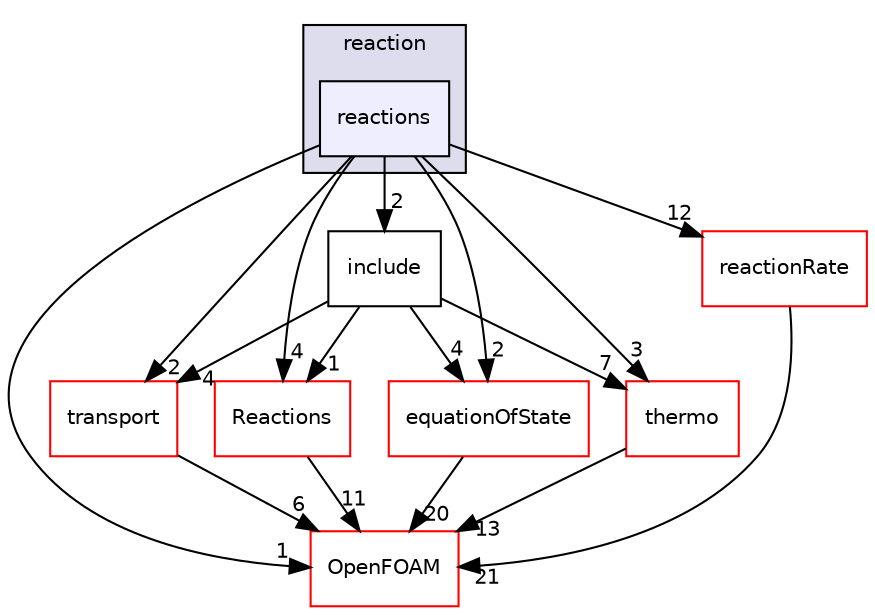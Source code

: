 digraph "src/thermophysicalModels/specie/reaction/reactions" {
  bgcolor=transparent;
  compound=true
  node [ fontsize="10", fontname="Helvetica"];
  edge [ labelfontsize="10", labelfontname="Helvetica"];
  subgraph clusterdir_8e22d7bb5211f38d4629fa6608cf6410 {
    graph [ bgcolor="#ddddee", pencolor="black", label="reaction" fontname="Helvetica", fontsize="10", URL="dir_8e22d7bb5211f38d4629fa6608cf6410.html"]
  dir_8e13188b11d4c55bfed76418f20cd2bc [shape=box, label="reactions", style="filled", fillcolor="#eeeeff", pencolor="black", URL="dir_8e13188b11d4c55bfed76418f20cd2bc.html"];
  }
  dir_c33051a76953a582918a8b8685a5d648 [shape=box label="transport" color="red" URL="dir_c33051a76953a582918a8b8685a5d648.html"];
  dir_6df6717126315845253e3389d84631ef [shape=box label="Reactions" color="red" URL="dir_6df6717126315845253e3389d84631ef.html"];
  dir_f6178c4a32c891ac3a18c9e9fb558e23 [shape=box label="equationOfState" color="red" URL="dir_f6178c4a32c891ac3a18c9e9fb558e23.html"];
  dir_0b3172b66393f2c7ce0778392f9f1c0a [shape=box label="reactionRate" color="red" URL="dir_0b3172b66393f2c7ce0778392f9f1c0a.html"];
  dir_52d55d2fbf4a26d00084c41bddaf4722 [shape=box label="thermo" color="red" URL="dir_52d55d2fbf4a26d00084c41bddaf4722.html"];
  dir_b55d228163c0a2e873957eb688462e1f [shape=box label="include" URL="dir_b55d228163c0a2e873957eb688462e1f.html"];
  dir_c5473ff19b20e6ec4dfe5c310b3778a8 [shape=box label="OpenFOAM" color="red" URL="dir_c5473ff19b20e6ec4dfe5c310b3778a8.html"];
  dir_c33051a76953a582918a8b8685a5d648->dir_c5473ff19b20e6ec4dfe5c310b3778a8 [headlabel="6", labeldistance=1.5 headhref="dir_002982_001898.html"];
  dir_6df6717126315845253e3389d84631ef->dir_c5473ff19b20e6ec4dfe5c310b3778a8 [headlabel="11", labeldistance=1.5 headhref="dir_002961_001898.html"];
  dir_f6178c4a32c891ac3a18c9e9fb558e23->dir_c5473ff19b20e6ec4dfe5c310b3778a8 [headlabel="20", labeldistance=1.5 headhref="dir_001244_001898.html"];
  dir_0b3172b66393f2c7ce0778392f9f1c0a->dir_c5473ff19b20e6ec4dfe5c310b3778a8 [headlabel="21", labeldistance=1.5 headhref="dir_002946_001898.html"];
  dir_52d55d2fbf4a26d00084c41bddaf4722->dir_c5473ff19b20e6ec4dfe5c310b3778a8 [headlabel="13", labeldistance=1.5 headhref="dir_002970_001898.html"];
  dir_b55d228163c0a2e873957eb688462e1f->dir_c33051a76953a582918a8b8685a5d648 [headlabel="4", labeldistance=1.5 headhref="dir_002944_002982.html"];
  dir_b55d228163c0a2e873957eb688462e1f->dir_6df6717126315845253e3389d84631ef [headlabel="1", labeldistance=1.5 headhref="dir_002944_002961.html"];
  dir_b55d228163c0a2e873957eb688462e1f->dir_f6178c4a32c891ac3a18c9e9fb558e23 [headlabel="4", labeldistance=1.5 headhref="dir_002944_001244.html"];
  dir_b55d228163c0a2e873957eb688462e1f->dir_52d55d2fbf4a26d00084c41bddaf4722 [headlabel="7", labeldistance=1.5 headhref="dir_002944_002970.html"];
  dir_8e13188b11d4c55bfed76418f20cd2bc->dir_c33051a76953a582918a8b8685a5d648 [headlabel="2", labeldistance=1.5 headhref="dir_002963_002982.html"];
  dir_8e13188b11d4c55bfed76418f20cd2bc->dir_6df6717126315845253e3389d84631ef [headlabel="4", labeldistance=1.5 headhref="dir_002963_002961.html"];
  dir_8e13188b11d4c55bfed76418f20cd2bc->dir_f6178c4a32c891ac3a18c9e9fb558e23 [headlabel="2", labeldistance=1.5 headhref="dir_002963_001244.html"];
  dir_8e13188b11d4c55bfed76418f20cd2bc->dir_0b3172b66393f2c7ce0778392f9f1c0a [headlabel="12", labeldistance=1.5 headhref="dir_002963_002946.html"];
  dir_8e13188b11d4c55bfed76418f20cd2bc->dir_52d55d2fbf4a26d00084c41bddaf4722 [headlabel="3", labeldistance=1.5 headhref="dir_002963_002970.html"];
  dir_8e13188b11d4c55bfed76418f20cd2bc->dir_b55d228163c0a2e873957eb688462e1f [headlabel="2", labeldistance=1.5 headhref="dir_002963_002944.html"];
  dir_8e13188b11d4c55bfed76418f20cd2bc->dir_c5473ff19b20e6ec4dfe5c310b3778a8 [headlabel="1", labeldistance=1.5 headhref="dir_002963_001898.html"];
}
